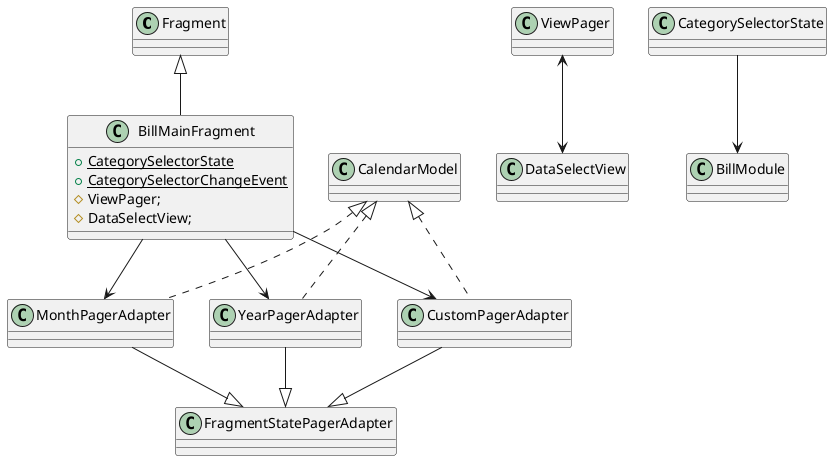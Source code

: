 @startuml

Fragment <|-- BillMainFragment
class BillMainFragment{
    +{static}CategorySelectorState
    +{static}CategorySelectorChangeEvent
    #ViewPager;
    #DataSelectView;

}
ViewPager <--> DataSelectView
CategorySelectorState --> BillModule

BillMainFragment --> MonthPagerAdapter
BillMainFragment --> YearPagerAdapter
BillMainFragment --> CustomPagerAdapter

CalendarModel <|.. MonthPagerAdapter
CalendarModel <|.. YearPagerAdapter
CalendarModel <|.. CustomPagerAdapter

MonthPagerAdapter --|> FragmentStatePagerAdapter
YearPagerAdapter --|> FragmentStatePagerAdapter
CustomPagerAdapter --|> FragmentStatePagerAdapter

@enduml